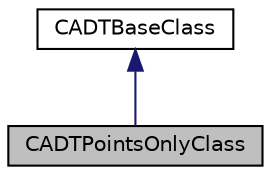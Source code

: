 digraph "CADTPointsOnlyClass"
{
 // LATEX_PDF_SIZE
  edge [fontname="Helvetica",fontsize="10",labelfontname="Helvetica",labelfontsize="10"];
  node [fontname="Helvetica",fontsize="10",shape=record];
  Node1 [label="CADTPointsOnlyClass",height=0.2,width=0.4,color="black", fillcolor="grey75", style="filled", fontcolor="black",tooltip="Class for storing an ADT of only points in an arbitrary number of dimensions."];
  Node2 -> Node1 [dir="back",color="midnightblue",fontsize="10",style="solid",fontname="Helvetica"];
  Node2 [label="CADTBaseClass",height=0.2,width=0.4,color="black", fillcolor="white", style="filled",URL="$classCADTBaseClass.html",tooltip="Base class for storing an ADT in an arbitrary number of dimensions."];
}
